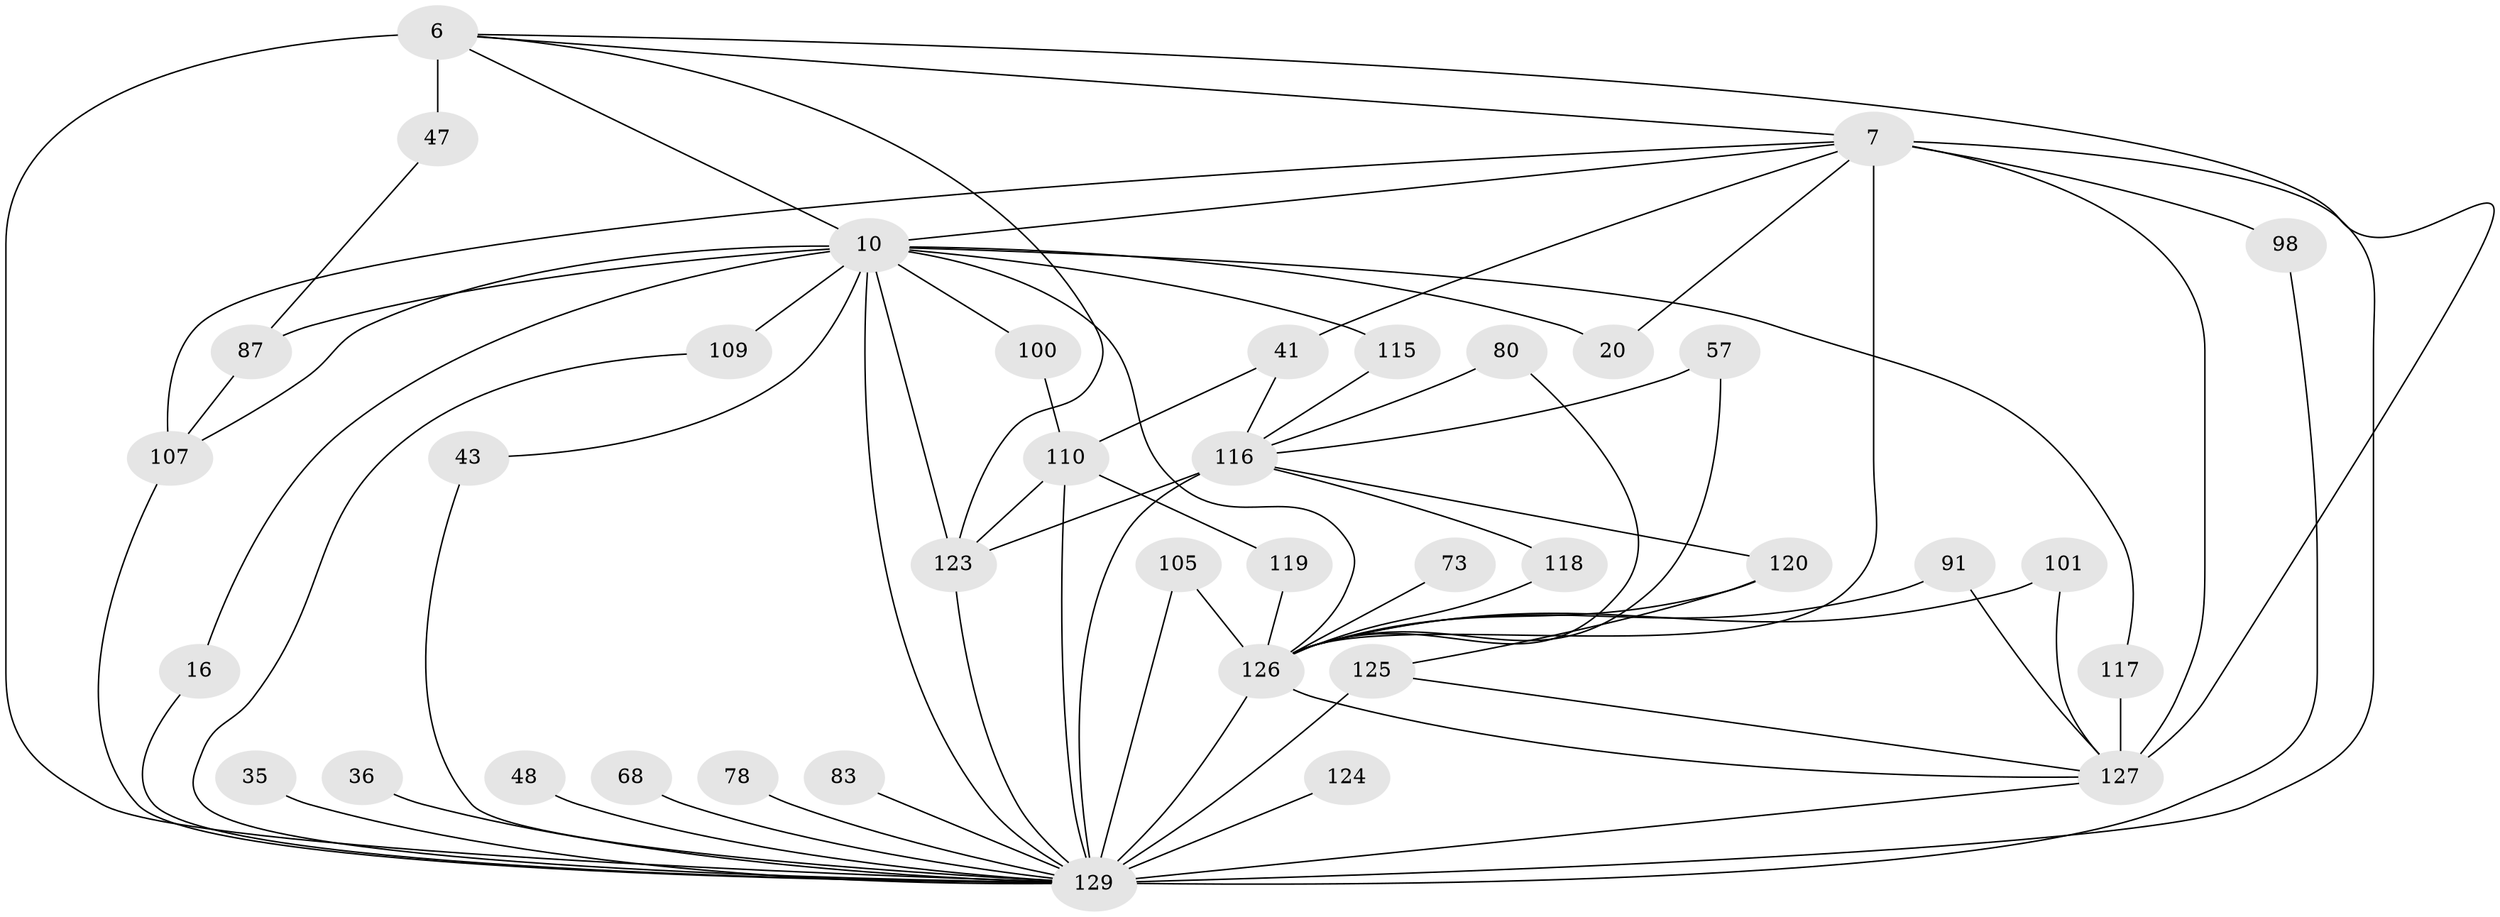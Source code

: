 // original degree distribution, {25: 0.007751937984496124, 15: 0.007751937984496124, 20: 0.007751937984496124, 13: 0.007751937984496124, 23: 0.007751937984496124, 12: 0.007751937984496124, 16: 0.007751937984496124, 27: 0.007751937984496124, 19: 0.007751937984496124, 21: 0.007751937984496124, 10: 0.007751937984496124, 5: 0.07751937984496124, 6: 0.023255813953488372, 9: 0.015503875968992248, 2: 0.4573643410852713, 3: 0.2248062015503876, 7: 0.015503875968992248, 8: 0.015503875968992248, 4: 0.08527131782945736}
// Generated by graph-tools (version 1.1) at 2025/48/03/04/25 21:48:11]
// undirected, 38 vertices, 73 edges
graph export_dot {
graph [start="1"]
  node [color=gray90,style=filled];
  6 [super="+4"];
  7 [super="+2"];
  10 [super="+3"];
  16;
  20;
  35;
  36;
  41;
  43;
  47;
  48;
  57;
  68 [super="+18"];
  73;
  78;
  80;
  83;
  87 [super="+59"];
  91;
  98;
  100;
  101;
  105;
  107 [super="+19+82"];
  109 [super="+49"];
  110 [super="+99+84"];
  115;
  116 [super="+27+15+67+62"];
  117;
  118;
  119;
  120 [super="+86"];
  123 [super="+89"];
  124;
  125 [super="+94+58+77"];
  126 [super="+95+55+104+106+102+113"];
  127 [super="+50+92+46"];
  129 [super="+14+85+112+128+9"];
  6 -- 7 [weight=4];
  6 -- 10 [weight=4];
  6 -- 47 [weight=2];
  6 -- 127 [weight=2];
  6 -- 129 [weight=10];
  6 -- 123;
  7 -- 10 [weight=4];
  7 -- 20;
  7 -- 41;
  7 -- 98;
  7 -- 107 [weight=2];
  7 -- 129 [weight=9];
  7 -- 127 [weight=4];
  7 -- 126 [weight=3];
  10 -- 16;
  10 -- 20;
  10 -- 100;
  10 -- 109 [weight=3];
  10 -- 117;
  10 -- 87;
  10 -- 43;
  10 -- 115;
  10 -- 107;
  10 -- 126 [weight=8];
  10 -- 129 [weight=11];
  10 -- 123;
  16 -- 129;
  35 -- 129;
  36 -- 129 [weight=3];
  41 -- 116;
  41 -- 110;
  43 -- 129;
  47 -- 87;
  48 -- 129 [weight=2];
  57 -- 116;
  57 -- 126;
  68 -- 129 [weight=3];
  73 -- 126 [weight=2];
  78 -- 129 [weight=2];
  80 -- 116;
  80 -- 126;
  83 -- 129 [weight=2];
  87 -- 107 [weight=2];
  91 -- 127;
  91 -- 126;
  98 -- 129;
  100 -- 110;
  101 -- 127;
  101 -- 126;
  105 -- 129;
  105 -- 126;
  107 -- 129 [weight=2];
  109 -- 129;
  110 -- 129 [weight=7];
  110 -- 119;
  110 -- 123;
  115 -- 116;
  116 -- 129 [weight=18];
  116 -- 118;
  116 -- 120;
  116 -- 123 [weight=3];
  117 -- 127;
  118 -- 126;
  119 -- 126;
  120 -- 125;
  120 -- 126;
  123 -- 129 [weight=2];
  124 -- 129 [weight=2];
  125 -- 127;
  125 -- 129 [weight=4];
  126 -- 129 [weight=19];
  126 -- 127 [weight=2];
  127 -- 129;
}
